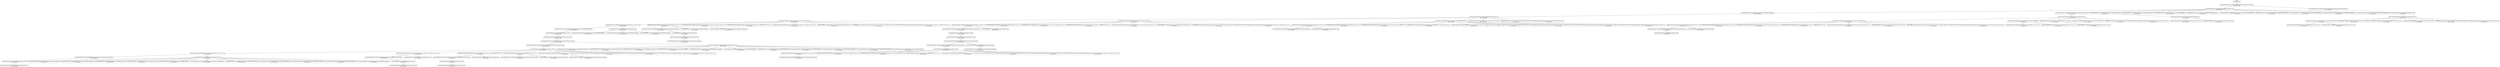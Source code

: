 digraph MCTS {
  node [shape=box, style=rounded];
  0 [label="ROOT
N=300, Q=0.884"];
  1 [label="ComputePathToState#1.ComputePathToState.named_state=gp7_detect_arucomarker
N=300, Q=0.884"];
  2 [label="ComputePathToState#1.ComputePathToState.planning_pipeline=ompl
N=288, Q=0.882"];
  3 [label="ComputePathToState#1.ComputePathToState.planner_id=BKPIECEkConfigDefault
N=253, Q=0.889"];
  4 [label="YaskawaGripperCommand#1.YaskawaGripperCommand.position=0.0
N=252, Q=0.889"];
  5 [label="UpdatePose#1.UpdatePose.update_relative_pose=0.0;0.0;0.115;0.0;0.0;0.0;0.0
N=209, Q=0.894"];
  6 [label="SetPathConstraints#1.SetPathConstraints.joint_constraints=joint_1_s,0.0,0.1,0.1,1.0
N=195, Q=0.893"];
  7 [label="ComputePathToPose#1.ComputePathToPose.planning_pipeline=pilz_industrial_motion_planner
N=190, Q=0.898"];
  8 [label="ComputePathToPose#1.ComputePathToPose.planner_id=PTP
N=189, Q=0.898"];
  9 [label="YaskawaGripperCommand#2.YaskawaGripperCommand.position=0.365
N=188, Q=0.898"];
  10 [label="ComputePathToState#2.ComputePathToState.named_state=gp7_detect_arucomarker
N=187, Q=0.898"];
  11 [label="ComputePathToState#2.ComputePathToState.planning_pipeline=pilz_industrial_motion_planner
N=174, Q=0.903"];
  12 [label="ComputePathToState#2.ComputePathToState.planner_id=PTP
N=173, Q=0.903"];
  13 [label="SetPathConstraints#2.SetPathConstraints.joint_constraints=joint_1_s,0.0,0.1,0.1,1.0
N=151, Q=0.904"];
  14 [label="ComputePathToPose#2.ComputePathToPose.planning_pipeline=pilz_industrial_motion_planner
N=138, Q=0.910"];
  15 [label="ComputePathToPose#2.ComputePathToPose.planner_id=PTP
N=137, Q=0.910"];
  16 [label="YaskawaGripperCommand#3.YaskawaGripperCommand.position=0.0
N=136, Q=0.910"];
  17 [label="ComputePathToPose#2.ComputePathToPose.planning_pipeline=ompl
N=12, Q=0.833"];
  18 [label="ComputePathToPose#2.ComputePathToPose.planner_id=RRTstarkConfigDefault
N=1, Q=0.915"];
  19 [label="ComputePathToPose#2.ComputePathToPose.planner_id=BKPIECEkConfigDefault
N=1, Q=0.811"];
  20 [label="ComputePathToPose#2.ComputePathToPose.planner_id=SBLkConfigDefault
N=1, Q=0.838"];
  21 [label="ComputePathToPose#2.ComputePathToPose.planner_id=ESTkConfigDefault
N=1, Q=0.772"];
  22 [label="ComputePathToPose#2.ComputePathToPose.planner_id=RRTkConfigDefault
N=1, Q=0.842"];
  23 [label="ComputePathToPose#2.ComputePathToPose.planner_id=RRTConnectkConfigDefault
N=1, Q=0.898"];
  24 [label="ComputePathToPose#2.ComputePathToPose.planner_id=PRMstarkConfigDefault
N=1, Q=0.858"];
  25 [label="ComputePathToPose#2.ComputePathToPose.planner_id=PRMkConfigDefault
N=1, Q=0.761"];
  26 [label="ComputePathToPose#2.ComputePathToPose.planner_id=LBKPIECEkConfigDefault
N=1, Q=0.747"];
  27 [label="ComputePathToPose#2.ComputePathToPose.planner_id=TRRTkConfigDefault
N=1, Q=0.887"];
  28 [label="ComputePathToPose#2.ComputePathToPose.planner_id=KPIECEkConfigDefault
N=1, Q=0.756"];
  29 [label="SetPathConstraints#2.SetPathConstraints.joint_constraints=joint_1_s,0.0,0.1,0.1,1.0;joint_3_s,0.0,0.1,0.1,1.0
N=8, Q=0.899"];
  30 [label="ComputePathToPose#2.ComputePathToPose.planning_pipeline=pilz_industrial_motion_planner
N=6, Q=0.910"];
  31 [label="ComputePathToPose#2.ComputePathToPose.planner_id=PTP
N=5, Q=0.910"];
  32 [label="YaskawaGripperCommand#3.YaskawaGripperCommand.position=0.0
N=4, Q=0.910"];
  33 [label="ComputePathToPose#2.ComputePathToPose.planning_pipeline=ompl
N=1, Q=0.820"];
  34 [label="SetPathConstraints#2.SetPathConstraints.joint_constraints=joint_1_s,0.0,0.1,0.1,1.0;joint_5_s,0.0,0.1,0.1,1.0
N=5, Q=0.891"];
  35 [label="ComputePathToPose#2.ComputePathToPose.planning_pipeline=pilz_industrial_motion_planner
N=3, Q=0.912"];
  36 [label="ComputePathToPose#2.ComputePathToPose.planner_id=PTP
N=2, Q=0.912"];
  37 [label="YaskawaGripperCommand#3.YaskawaGripperCommand.position=0.0
N=1, Q=0.912"];
  38 [label="ComputePathToPose#2.ComputePathToPose.planning_pipeline=ompl
N=1, Q=0.807"];
  39 [label="SetPathConstraints#2.SetPathConstraints.joint_constraints=joint_3_s,0.0,0.1,0.1,1.0
N=3, Q=0.878"];
  40 [label="ComputePathToPose#2.ComputePathToPose.planning_pipeline=pilz_industrial_motion_planner
N=1, Q=0.911"];
  41 [label="ComputePathToPose#2.ComputePathToPose.planning_pipeline=ompl
N=1, Q=0.812"];
  42 [label="SetPathConstraints#2.SetPathConstraints.joint_constraints=joint_1_s,0.0,0.1,0.1,1.0;joint_3_s,0.0,0.1,0.1,1.0;joint_5_s,0.0,0.1,0.1,1.0
N=2, Q=0.908"];
  43 [label="ComputePathToPose#2.ComputePathToPose.planning_pipeline=pilz_industrial_motion_planner
N=1, Q=0.908"];
  44 [label="SetPathConstraints#2.SetPathConstraints.joint_constraints=joint_5_s,0.0,0.1,0.1,1.0
N=1, Q=0.907"];
  45 [label="SetPathConstraints#2.SetPathConstraints.joint_constraints=joint_3_s,0.0,0.1,0.1,1.0;joint_6_s,0.0,0.1,0.1,1.0
N=1, Q=0.910"];
  46 [label="SetPathConstraints#2.SetPathConstraints.joint_constraints=joint_3_s,0.0,0.1,0.1,1.0;joint_5_s,0.0,0.1,0.1,1.0
N=1, Q=0.910"];
  47 [label="ComputePathToState#2.ComputePathToState.planning_pipeline=ompl
N=12, Q=0.826"];
  48 [label="ComputePathToState#2.ComputePathToState.planner_id=RRTstarkConfigDefault
N=1, Q=0.912"];
  49 [label="ComputePathToState#2.ComputePathToState.planner_id=RRTkConfigDefault
N=1, Q=0.848"];
  50 [label="ComputePathToState#2.ComputePathToState.planner_id=LBKPIECEkConfigDefault
N=1, Q=0.910"];
  51 [label="ComputePathToState#2.ComputePathToState.planner_id=SBLkConfigDefault
N=1, Q=0.907"];
  52 [label="ComputePathToState#2.ComputePathToState.planner_id=BKPIECEkConfigDefault
N=1, Q=0.907"];
  53 [label="ComputePathToState#2.ComputePathToState.planner_id=KPIECEkConfigDefault
N=1, Q=0.909"];
  54 [label="ComputePathToState#2.ComputePathToState.planner_id=PRMkConfigDefault
N=1, Q=0.912"];
  55 [label="ComputePathToState#2.ComputePathToState.planner_id=ESTkConfigDefault
N=1, Q=0.877"];
  56 [label="ComputePathToState#2.ComputePathToState.planner_id=PRMstarkConfigDefault
N=1, Q=0.910"];
  57 [label="ComputePathToState#2.ComputePathToState.planner_id=RRTConnectkConfigDefault
N=1, Q=0.909"];
  58 [label="ComputePathToState#2.ComputePathToState.planner_id=TRRTkConfigDefault
N=1, Q=0.000"];
  59 [label="ComputePathToPose#1.ComputePathToPose.planning_pipeline=ompl
N=4, Q=0.647"];
  60 [label="ComputePathToPose#1.ComputePathToPose.planner_id=RRTConnectkConfigDefault
N=1, Q=0.774"];
  61 [label="ComputePathToPose#1.ComputePathToPose.planner_id=BKPIECEkConfigDefault
N=1, Q=0.739"];
  62 [label="ComputePathToPose#1.ComputePathToPose.planner_id=RRTkConfigDefault
N=1, Q=0.300"];
  63 [label="SetPathConstraints#1.SetPathConstraints.joint_constraints=joint_3_s,0.0,0.1,0.1,1.0
N=6, Q=0.905"];
  64 [label="ComputePathToPose#1.ComputePathToPose.planning_pipeline=pilz_industrial_motion_planner
N=4, Q=0.909"];
  65 [label="ComputePathToPose#1.ComputePathToPose.planner_id=PTP
N=3, Q=0.909"];
  66 [label="YaskawaGripperCommand#2.YaskawaGripperCommand.position=0.365
N=2, Q=0.909"];
  67 [label="ComputePathToState#2.ComputePathToState.named_state=gp7_detect_arucomarker
N=1, Q=0.909"];
  68 [label="ComputePathToPose#1.ComputePathToPose.planning_pipeline=ompl
N=1, Q=0.881"];
  69 [label="SetPathConstraints#1.SetPathConstraints.joint_constraints=joint_1_s,0.0,0.1,0.1,1.0;joint_3_s,0.0,0.1,0.1,1.0
N=2, Q=0.909"];
  70 [label="ComputePathToPose#1.ComputePathToPose.planning_pipeline=pilz_industrial_motion_planner
N=1, Q=0.909"];
  71 [label="SetPathConstraints#1.SetPathConstraints.joint_constraints=joint_3_s,0.0,0.1,0.1,1.0;joint_5_s,0.0,0.1,0.1,1.0
N=1, Q=0.905"];
  72 [label="SetPathConstraints#1.SetPathConstraints.joint_constraints=joint_3_s,0.0,0.1,0.1,1.0;joint_6_s,0.0,0.1,0.1,1.0
N=1, Q=0.906"];
  73 [label="SetPathConstraints#1.SetPathConstraints.joint_constraints=joint_5_s,0.0,0.1,0.1,1.0
N=1, Q=0.911"];
  74 [label="SetPathConstraints#1.SetPathConstraints.joint_constraints=joint_1_s,0.0,0.1,0.1,1.0;joint_3_s,0.0,0.1,0.1,1.0;joint_5_s,0.0,0.1,0.1,1.0
N=1, Q=0.911"];
  75 [label="SetPathConstraints#1.SetPathConstraints.joint_constraints=joint_1_s,0.0,0.1,0.1,1.0;joint_5_s,0.0,0.1,0.1,1.0
N=1, Q=0.910"];
  76 [label="UpdatePose#1.UpdatePose.update_relative_pose=0.0;0.0;0.14;0.0;0.0;0.0;0.0
N=27, Q=0.873"];
  77 [label="SetPathConstraints#1.SetPathConstraints.joint_constraints=joint_1_s,0.0,0.1,0.1,1.0
N=19, Q=0.880"];
  78 [label="ComputePathToPose#1.ComputePathToPose.planning_pipeline=pilz_industrial_motion_planner
N=17, Q=0.912"];
  79 [label="ComputePathToPose#1.ComputePathToPose.planner_id=PTP
N=16, Q=0.912"];
  80 [label="YaskawaGripperCommand#2.YaskawaGripperCommand.position=0.365
N=15, Q=0.912"];
  81 [label="ComputePathToState#2.ComputePathToState.named_state=gp7_detect_arucomarker
N=14, Q=0.911"];
  82 [label="ComputePathToState#2.ComputePathToState.planning_pipeline=pilz_industrial_motion_planner
N=11, Q=0.909"];
  83 [label="ComputePathToState#2.ComputePathToState.planner_id=PTP
N=10, Q=0.908"];
  84 [label="SetPathConstraints#2.SetPathConstraints.joint_constraints=joint_1_s,0.0,0.1,0.1,1.0
N=2, Q=0.918"];
  85 [label="ComputePathToPose#2.ComputePathToPose.planning_pipeline=pilz_industrial_motion_planner
N=1, Q=0.918"];
  86 [label="SetPathConstraints#2.SetPathConstraints.joint_constraints=joint_1_s,0.0,0.1,0.1,1.0;joint_3_s,0.0,0.1,0.1,1.0
N=1, Q=0.915"];
  87 [label="SetPathConstraints#2.SetPathConstraints.joint_constraints=joint_1_s,0.0,0.1,0.1,1.0;joint_5_s,0.0,0.1,0.1,1.0
N=1, Q=0.918"];
  88 [label="SetPathConstraints#2.SetPathConstraints.joint_constraints=joint_3_s,0.0,0.1,0.1,1.0
N=1, Q=0.913"];
  89 [label="SetPathConstraints#2.SetPathConstraints.joint_constraints=joint_1_s,0.0,0.1,0.1,1.0;joint_3_s,0.0,0.1,0.1,1.0;joint_5_s,0.0,0.1,0.1,1.0
N=1, Q=0.854"];
  90 [label="SetPathConstraints#2.SetPathConstraints.joint_constraints=joint_5_s,0.0,0.1,0.1,1.0
N=1, Q=0.892"];
  91 [label="SetPathConstraints#2.SetPathConstraints.joint_constraints=joint_3_s,0.0,0.1,0.1,1.0;joint_6_s,0.0,0.1,0.1,1.0
N=1, Q=0.917"];
  92 [label="SetPathConstraints#2.SetPathConstraints.joint_constraints=joint_3_s,0.0,0.1,0.1,1.0;joint_5_s,0.0,0.1,0.1,1.0
N=1, Q=0.918"];
  93 [label="ComputePathToState#2.ComputePathToState.planning_pipeline=ompl
N=2, Q=0.921"];
  94 [label="ComputePathToState#2.ComputePathToState.planner_id=RRTstarkConfigDefault
N=1, Q=0.921"];
  95 [label="ComputePathToPose#1.ComputePathToPose.planning_pipeline=ompl
N=1, Q=0.300"];
  96 [label="SetPathConstraints#1.SetPathConstraints.joint_constraints=joint_3_s,0.0,0.1,0.1,1.0
N=1, Q=0.918"];
  97 [label="SetPathConstraints#1.SetPathConstraints.joint_constraints=joint_1_s,0.0,0.1,0.1,1.0;joint_3_s,0.0,0.1,0.1,1.0
N=1, Q=0.915"];
  98 [label="SetPathConstraints#1.SetPathConstraints.joint_constraints=joint_3_s,0.0,0.1,0.1,1.0;joint_5_s,0.0,0.1,0.1,1.0
N=1, Q=0.917"];
  99 [label="SetPathConstraints#1.SetPathConstraints.joint_constraints=joint_3_s,0.0,0.1,0.1,1.0;joint_6_s,0.0,0.1,0.1,1.0
N=1, Q=0.919"];
  100 [label="SetPathConstraints#1.SetPathConstraints.joint_constraints=joint_5_s,0.0,0.1,0.1,1.0
N=1, Q=0.428"];
  101 [label="SetPathConstraints#1.SetPathConstraints.joint_constraints=joint_1_s,0.0,0.1,0.1,1.0;joint_3_s,0.0,0.1,0.1,1.0;joint_5_s,0.0,0.1,0.1,1.0
N=1, Q=0.914"];
  102 [label="SetPathConstraints#1.SetPathConstraints.joint_constraints=joint_1_s,0.0,0.1,0.1,1.0;joint_5_s,0.0,0.1,0.1,1.0
N=1, Q=0.917"];
  103 [label="UpdatePose#1.UpdatePose.update_relative_pose=0.0;0.0;0.12;0.0;0.0;0.0;0.0
N=11, Q=0.859"];
  104 [label="SetPathConstraints#1.SetPathConstraints.joint_constraints=joint_1_s,0.0,0.1,0.1,1.0
N=3, Q=0.726"];
  105 [label="ComputePathToPose#1.ComputePathToPose.planning_pipeline=pilz_industrial_motion_planner
N=1, Q=0.909"];
  106 [label="ComputePathToPose#1.ComputePathToPose.planning_pipeline=ompl
N=1, Q=0.359"];
  107 [label="SetPathConstraints#1.SetPathConstraints.joint_constraints=joint_3_s,0.0,0.1,0.1,1.0
N=1, Q=0.909"];
  108 [label="SetPathConstraints#1.SetPathConstraints.joint_constraints=joint_1_s,0.0,0.1,0.1,1.0;joint_3_s,0.0,0.1,0.1,1.0
N=1, Q=0.908"];
  109 [label="SetPathConstraints#1.SetPathConstraints.joint_constraints=joint_3_s,0.0,0.1,0.1,1.0;joint_5_s,0.0,0.1,0.1,1.0
N=1, Q=0.906"];
  110 [label="SetPathConstraints#1.SetPathConstraints.joint_constraints=joint_3_s,0.0,0.1,0.1,1.0;joint_6_s,0.0,0.1,0.1,1.0
N=1, Q=0.912"];
  111 [label="SetPathConstraints#1.SetPathConstraints.joint_constraints=joint_5_s,0.0,0.1,0.1,1.0
N=1, Q=0.911"];
  112 [label="SetPathConstraints#1.SetPathConstraints.joint_constraints=joint_1_s,0.0,0.1,0.1,1.0;joint_3_s,0.0,0.1,0.1,1.0;joint_5_s,0.0,0.1,0.1,1.0
N=1, Q=0.903"];
  113 [label="SetPathConstraints#1.SetPathConstraints.joint_constraints=joint_1_s,0.0,0.1,0.1,1.0;joint_5_s,0.0,0.1,0.1,1.0
N=1, Q=0.909"];
  114 [label="UpdatePose#1.UpdatePose.update_relative_pose=0.0;0.0;0.15;0.0;0.0;0.0;0.0
N=2, Q=0.922"];
  115 [label="SetPathConstraints#1.SetPathConstraints.joint_constraints=joint_1_s,0.0,0.1,0.1,1.0
N=1, Q=0.922"];
  116 [label="UpdatePose#1.UpdatePose.update_relative_pose=0.0;0.0;0.13;0.0;0.0;0.0;0.0
N=1, Q=0.915"];
  117 [label="UpdatePose#1.UpdatePose.update_relative_pose=0.0;0.0;0.125;0.0;0.0;0.0;0.0
N=1, Q=0.425"];
  118 [label="ComputePathToState#1.ComputePathToState.planner_id=PRMstarkConfigDefault
N=22, Q=0.890"];
  119 [label="YaskawaGripperCommand#1.YaskawaGripperCommand.position=0.0
N=21, Q=0.890"];
  120 [label="UpdatePose#1.UpdatePose.update_relative_pose=0.0;0.0;0.115;0.0;0.0;0.0;0.0
N=12, Q=0.858"];
  121 [label="SetPathConstraints#1.SetPathConstraints.joint_constraints=joint_1_s,0.0,0.1,0.1,1.0
N=4, Q=0.756"];
  122 [label="ComputePathToPose#1.ComputePathToPose.planning_pipeline=pilz_industrial_motion_planner
N=2, Q=0.908"];
  123 [label="ComputePathToPose#1.ComputePathToPose.planner_id=PTP
N=1, Q=0.908"];
  124 [label="ComputePathToPose#1.ComputePathToPose.planning_pipeline=ompl
N=1, Q=0.300"];
  125 [label="SetPathConstraints#1.SetPathConstraints.joint_constraints=joint_3_s,0.0,0.1,0.1,1.0
N=1, Q=0.909"];
  126 [label="SetPathConstraints#1.SetPathConstraints.joint_constraints=joint_1_s,0.0,0.1,0.1,1.0;joint_3_s,0.0,0.1,0.1,1.0
N=1, Q=0.905"];
  127 [label="SetPathConstraints#1.SetPathConstraints.joint_constraints=joint_3_s,0.0,0.1,0.1,1.0;joint_5_s,0.0,0.1,0.1,1.0
N=1, Q=0.912"];
  128 [label="SetPathConstraints#1.SetPathConstraints.joint_constraints=joint_3_s,0.0,0.1,0.1,1.0;joint_6_s,0.0,0.1,0.1,1.0
N=1, Q=0.907"];
  129 [label="SetPathConstraints#1.SetPathConstraints.joint_constraints=joint_5_s,0.0,0.1,0.1,1.0
N=1, Q=0.910"];
  130 [label="SetPathConstraints#1.SetPathConstraints.joint_constraints=joint_1_s,0.0,0.1,0.1,1.0;joint_3_s,0.0,0.1,0.1,1.0;joint_5_s,0.0,0.1,0.1,1.0
N=1, Q=0.911"];
  131 [label="SetPathConstraints#1.SetPathConstraints.joint_constraints=joint_1_s,0.0,0.1,0.1,1.0;joint_5_s,0.0,0.1,0.1,1.0
N=1, Q=0.910"];
  132 [label="UpdatePose#1.UpdatePose.update_relative_pose=0.0;0.0;0.14;0.0;0.0;0.0;0.0
N=3, Q=0.916"];
  133 [label="SetPathConstraints#1.SetPathConstraints.joint_constraints=joint_1_s,0.0,0.1,0.1,1.0
N=1, Q=0.918"];
  134 [label="SetPathConstraints#1.SetPathConstraints.joint_constraints=joint_3_s,0.0,0.1,0.1,1.0
N=1, Q=0.911"];
  135 [label="UpdatePose#1.UpdatePose.update_relative_pose=0.0;0.0;0.12;0.0;0.0;0.0;0.0
N=2, Q=0.987"];
  136 [label="SetPathConstraints#1.SetPathConstraints.joint_constraints=joint_1_s,0.0,0.1,0.1,1.0
N=1, Q=0.987"];
  137 [label="UpdatePose#1.UpdatePose.update_relative_pose=0.0;0.0;0.15;0.0;0.0;0.0;0.0
N=1, Q=0.922"];
  138 [label="UpdatePose#1.UpdatePose.update_relative_pose=0.0;0.0;0.13;0.0;0.0;0.0;0.0
N=1, Q=0.917"];
  139 [label="UpdatePose#1.UpdatePose.update_relative_pose=0.0;0.0;0.125;0.0;0.0;0.0;0.0
N=1, Q=0.915"];
  140 [label="ComputePathToState#1.ComputePathToState.planner_id=RRTkConfigDefault
N=4, Q=0.911"];
  141 [label="YaskawaGripperCommand#1.YaskawaGripperCommand.position=0.0
N=3, Q=0.911"];
  142 [label="UpdatePose#1.UpdatePose.update_relative_pose=0.0;0.0;0.115;0.0;0.0;0.0;0.0
N=1, Q=0.910"];
  143 [label="UpdatePose#1.UpdatePose.update_relative_pose=0.0;0.0;0.14;0.0;0.0;0.0;0.0
N=1, Q=0.914"];
  144 [label="ComputePathToState#1.ComputePathToState.planner_id=SBLkConfigDefault
N=1, Q=0.987"];
  145 [label="ComputePathToState#1.ComputePathToState.planner_id=PRMkConfigDefault
N=1, Q=0.910"];
  146 [label="ComputePathToState#1.ComputePathToState.planner_id=TRRTkConfigDefault
N=1, Q=0.910"];
  147 [label="ComputePathToState#1.ComputePathToState.planner_id=RRTConnectkConfigDefault
N=1, Q=0.912"];
  148 [label="ComputePathToState#1.ComputePathToState.planner_id=LBKPIECEkConfigDefault
N=1, Q=0.909"];
  149 [label="ComputePathToState#1.ComputePathToState.planner_id=ESTkConfigDefault
N=1, Q=0.421"];
  150 [label="ComputePathToState#1.ComputePathToState.planner_id=KPIECEkConfigDefault
N=1, Q=0.000"];
  151 [label="ComputePathToState#1.ComputePathToState.planner_id=RRTstarkConfigDefault
N=1, Q=0.000"];
  152 [label="ComputePathToState#1.ComputePathToState.planning_pipeline=pilz_industrial_motion_planner
N=11, Q=0.924"];
  153 [label="ComputePathToState#1.ComputePathToState.planner_id=PTP
N=10, Q=0.922"];
  154 [label="YaskawaGripperCommand#1.YaskawaGripperCommand.position=0.0
N=9, Q=0.919"];
  155 [label="UpdatePose#1.UpdatePose.update_relative_pose=0.0;0.0;0.115;0.0;0.0;0.0;0.0
N=3, Q=0.935"];
  156 [label="SetPathConstraints#1.SetPathConstraints.joint_constraints=joint_1_s,0.0,0.1,0.1,1.0
N=1, Q=0.948"];
  157 [label="SetPathConstraints#1.SetPathConstraints.joint_constraints=joint_3_s,0.0,0.1,0.1,1.0
N=1, Q=0.911"];
  158 [label="UpdatePose#1.UpdatePose.update_relative_pose=0.0;0.0;0.14;0.0;0.0;0.0;0.0
N=1, Q=0.919"];
  159 [label="UpdatePose#1.UpdatePose.update_relative_pose=0.0;0.0;0.12;0.0;0.0;0.0;0.0
N=1, Q=0.909"];
  160 [label="UpdatePose#1.UpdatePose.update_relative_pose=0.0;0.0;0.15;0.0;0.0;0.0;0.0
N=1, Q=0.886"];
  161 [label="UpdatePose#1.UpdatePose.update_relative_pose=0.0;0.0;0.13;0.0;0.0;0.0;0.0
N=1, Q=0.886"];
  162 [label="UpdatePose#1.UpdatePose.update_relative_pose=0.0;0.0;0.125;0.0;0.0;0.0;0.0
N=1, Q=0.915"];
  0 -> 1;
  1 -> 2;
  2 -> 3;
  3 -> 4;
  4 -> 5;
  5 -> 6;
  6 -> 7;
  7 -> 8;
  8 -> 9;
  9 -> 10;
  10 -> 11;
  11 -> 12;
  12 -> 13;
  13 -> 14;
  14 -> 15;
  15 -> 16;
  13 -> 17;
  17 -> 18;
  17 -> 19;
  17 -> 20;
  17 -> 21;
  17 -> 22;
  17 -> 23;
  17 -> 24;
  17 -> 25;
  17 -> 26;
  17 -> 27;
  17 -> 28;
  12 -> 29;
  29 -> 30;
  30 -> 31;
  31 -> 32;
  29 -> 33;
  12 -> 34;
  34 -> 35;
  35 -> 36;
  36 -> 37;
  34 -> 38;
  12 -> 39;
  39 -> 40;
  39 -> 41;
  12 -> 42;
  42 -> 43;
  12 -> 44;
  12 -> 45;
  12 -> 46;
  10 -> 47;
  47 -> 48;
  47 -> 49;
  47 -> 50;
  47 -> 51;
  47 -> 52;
  47 -> 53;
  47 -> 54;
  47 -> 55;
  47 -> 56;
  47 -> 57;
  47 -> 58;
  6 -> 59;
  59 -> 60;
  59 -> 61;
  59 -> 62;
  5 -> 63;
  63 -> 64;
  64 -> 65;
  65 -> 66;
  66 -> 67;
  63 -> 68;
  5 -> 69;
  69 -> 70;
  5 -> 71;
  5 -> 72;
  5 -> 73;
  5 -> 74;
  5 -> 75;
  4 -> 76;
  76 -> 77;
  77 -> 78;
  78 -> 79;
  79 -> 80;
  80 -> 81;
  81 -> 82;
  82 -> 83;
  83 -> 84;
  84 -> 85;
  83 -> 86;
  83 -> 87;
  83 -> 88;
  83 -> 89;
  83 -> 90;
  83 -> 91;
  83 -> 92;
  81 -> 93;
  93 -> 94;
  77 -> 95;
  76 -> 96;
  76 -> 97;
  76 -> 98;
  76 -> 99;
  76 -> 100;
  76 -> 101;
  76 -> 102;
  4 -> 103;
  103 -> 104;
  104 -> 105;
  104 -> 106;
  103 -> 107;
  103 -> 108;
  103 -> 109;
  103 -> 110;
  103 -> 111;
  103 -> 112;
  103 -> 113;
  4 -> 114;
  114 -> 115;
  4 -> 116;
  4 -> 117;
  2 -> 118;
  118 -> 119;
  119 -> 120;
  120 -> 121;
  121 -> 122;
  122 -> 123;
  121 -> 124;
  120 -> 125;
  120 -> 126;
  120 -> 127;
  120 -> 128;
  120 -> 129;
  120 -> 130;
  120 -> 131;
  119 -> 132;
  132 -> 133;
  132 -> 134;
  119 -> 135;
  135 -> 136;
  119 -> 137;
  119 -> 138;
  119 -> 139;
  2 -> 140;
  140 -> 141;
  141 -> 142;
  141 -> 143;
  2 -> 144;
  2 -> 145;
  2 -> 146;
  2 -> 147;
  2 -> 148;
  2 -> 149;
  2 -> 150;
  2 -> 151;
  1 -> 152;
  152 -> 153;
  153 -> 154;
  154 -> 155;
  155 -> 156;
  155 -> 157;
  154 -> 158;
  154 -> 159;
  154 -> 160;
  154 -> 161;
  154 -> 162;
}
